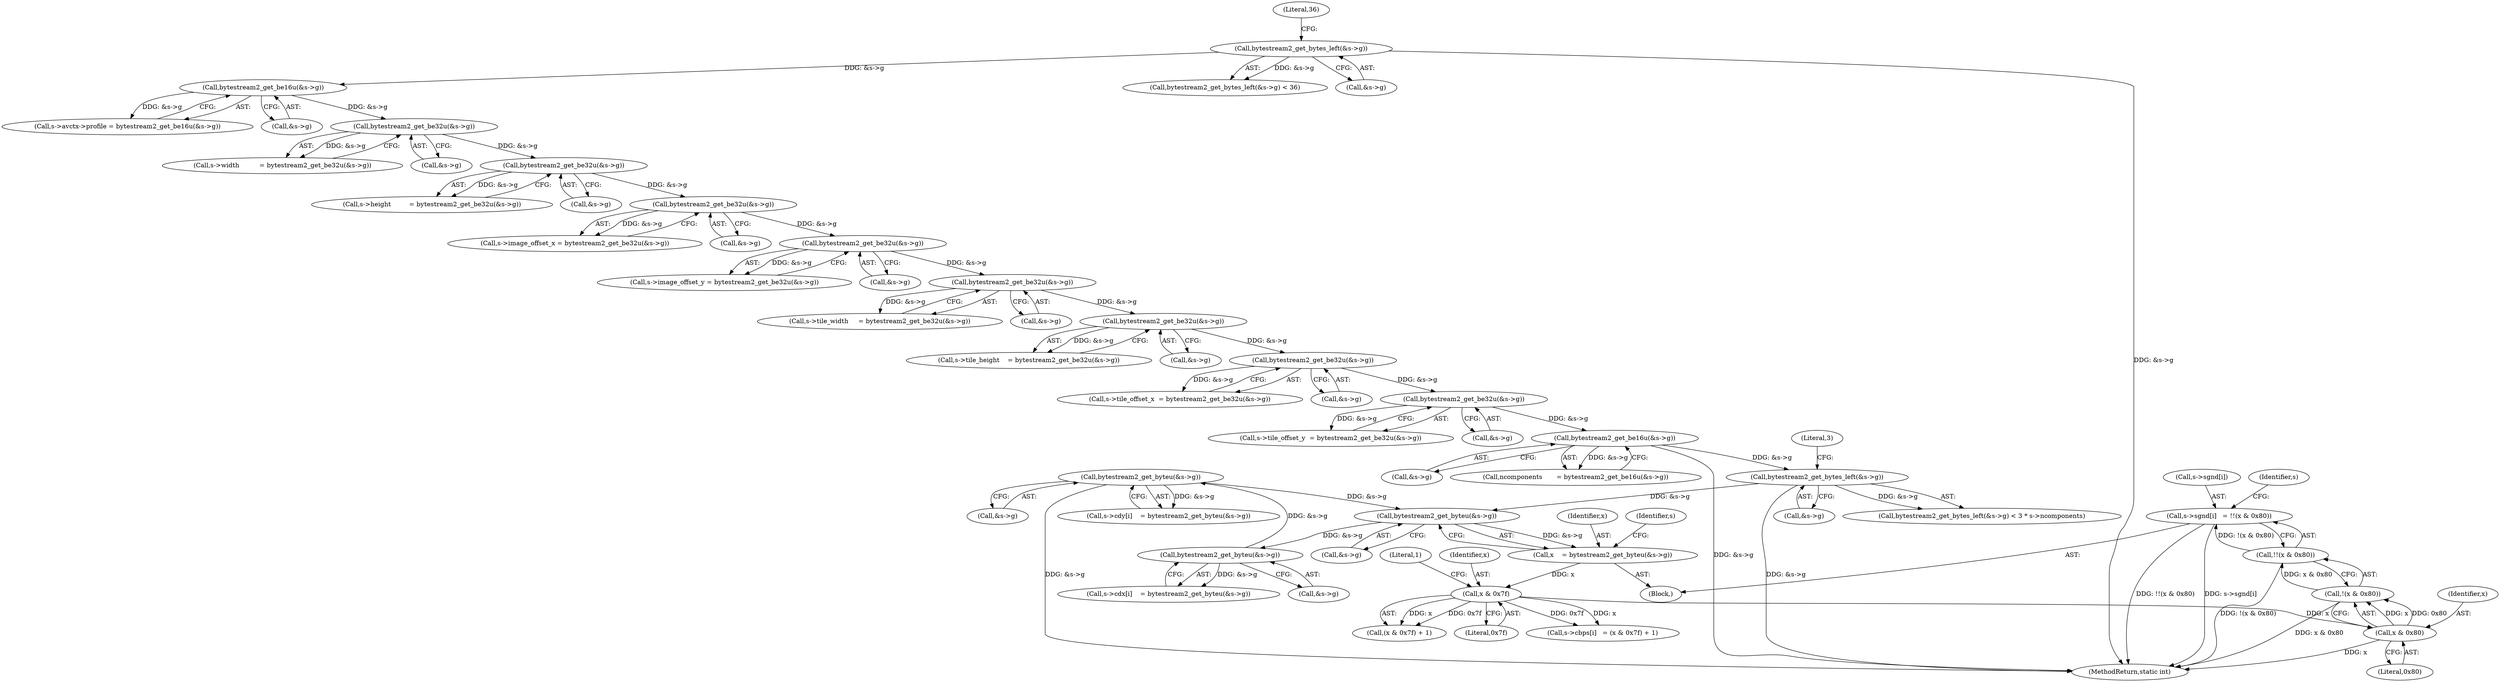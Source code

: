 digraph "0_FFmpeg_8bb11c3ca77b52e05a9ed1496a65f8a76e6e2d8f@array" {
"1000350" [label="(Call,s->sgnd[i]   = !!(x & 0x80))"];
"1000356" [label="(Call,!!(x & 0x80))"];
"1000357" [label="(Call,!(x & 0x80))"];
"1000358" [label="(Call,x & 0x80)"];
"1000333" [label="(Call,x & 0x7f)"];
"1000319" [label="(Call,x    = bytestream2_get_byteu(&s->g))"];
"1000321" [label="(Call,bytestream2_get_byteu(&s->g))"];
"1000378" [label="(Call,bytestream2_get_byteu(&s->g))"];
"1000367" [label="(Call,bytestream2_get_byteu(&s->g))"];
"1000294" [label="(Call,bytestream2_get_bytes_left(&s->g))"];
"1000224" [label="(Call,bytestream2_get_be16u(&s->g))"];
"1000217" [label="(Call,bytestream2_get_be32u(&s->g))"];
"1000208" [label="(Call,bytestream2_get_be32u(&s->g))"];
"1000199" [label="(Call,bytestream2_get_be32u(&s->g))"];
"1000190" [label="(Call,bytestream2_get_be32u(&s->g))"];
"1000181" [label="(Call,bytestream2_get_be32u(&s->g))"];
"1000172" [label="(Call,bytestream2_get_be32u(&s->g))"];
"1000163" [label="(Call,bytestream2_get_be32u(&s->g))"];
"1000154" [label="(Call,bytestream2_get_be32u(&s->g))"];
"1000145" [label="(Call,bytestream2_get_be16u(&s->g))"];
"1000131" [label="(Call,bytestream2_get_bytes_left(&s->g))"];
"1000182" [label="(Call,&s->g)"];
"1000139" [label="(Call,s->avctx->profile = bytestream2_get_be16u(&s->g))"];
"1000326" [label="(Call,s->cbps[i]   = (x & 0x7f) + 1)"];
"1000224" [label="(Call,bytestream2_get_be16u(&s->g))"];
"1000321" [label="(Call,bytestream2_get_byteu(&s->g))"];
"1000319" [label="(Call,x    = bytestream2_get_byteu(&s->g))"];
"1000186" [label="(Call,s->tile_width     = bytestream2_get_be32u(&s->g))"];
"1000334" [label="(Identifier,x)"];
"1000335" [label="(Literal,0x7f)"];
"1000191" [label="(Call,&s->g)"];
"1000294" [label="(Call,bytestream2_get_bytes_left(&s->g))"];
"1000367" [label="(Call,bytestream2_get_byteu(&s->g))"];
"1000177" [label="(Call,s->image_offset_y = bytestream2_get_be32u(&s->g))"];
"1000360" [label="(Literal,0x80)"];
"1000130" [label="(Call,bytestream2_get_bytes_left(&s->g) < 36)"];
"1000372" [label="(Call,s->cdy[i]    = bytestream2_get_byteu(&s->g))"];
"1000332" [label="(Call,(x & 0x7f) + 1)"];
"1000222" [label="(Call,ncomponents       = bytestream2_get_be16u(&s->g))"];
"1000155" [label="(Call,&s->g)"];
"1000225" [label="(Call,&s->g)"];
"1000295" [label="(Call,&s->g)"];
"1000213" [label="(Call,s->tile_offset_y  = bytestream2_get_be32u(&s->g))"];
"1000204" [label="(Call,s->tile_offset_x  = bytestream2_get_be32u(&s->g))"];
"1000173" [label="(Call,&s->g)"];
"1000190" [label="(Call,bytestream2_get_be32u(&s->g))"];
"1000359" [label="(Identifier,x)"];
"1000164" [label="(Call,&s->g)"];
"1000136" [label="(Literal,36)"];
"1000200" [label="(Call,&s->g)"];
"1000320" [label="(Identifier,x)"];
"1000145" [label="(Call,bytestream2_get_be16u(&s->g))"];
"1000146" [label="(Call,&s->g)"];
"1000300" [label="(Literal,3)"];
"1000217" [label="(Call,bytestream2_get_be32u(&s->g))"];
"1000131" [label="(Call,bytestream2_get_bytes_left(&s->g))"];
"1000159" [label="(Call,s->height         = bytestream2_get_be32u(&s->g))"];
"1000293" [label="(Call,bytestream2_get_bytes_left(&s->g) < 3 * s->ncomponents)"];
"1000168" [label="(Call,s->image_offset_x = bytestream2_get_be32u(&s->g))"];
"1000322" [label="(Call,&s->g)"];
"1000163" [label="(Call,bytestream2_get_be32u(&s->g))"];
"1000329" [label="(Identifier,s)"];
"1000350" [label="(Call,s->sgnd[i]   = !!(x & 0x80))"];
"1000195" [label="(Call,s->tile_height    = bytestream2_get_be32u(&s->g))"];
"1000154" [label="(Call,bytestream2_get_be32u(&s->g))"];
"1000358" [label="(Call,x & 0x80)"];
"1000368" [label="(Call,&s->g)"];
"1000132" [label="(Call,&s->g)"];
"1000357" [label="(Call,!(x & 0x80))"];
"1000333" [label="(Call,x & 0x7f)"];
"1000361" [label="(Call,s->cdx[i]    = bytestream2_get_byteu(&s->g))"];
"1000317" [label="(Block,)"];
"1000356" [label="(Call,!!(x & 0x80))"];
"1000336" [label="(Literal,1)"];
"1000218" [label="(Call,&s->g)"];
"1000209" [label="(Call,&s->g)"];
"1000172" [label="(Call,bytestream2_get_be32u(&s->g))"];
"1000208" [label="(Call,bytestream2_get_be32u(&s->g))"];
"1000379" [label="(Call,&s->g)"];
"1000199" [label="(Call,bytestream2_get_be32u(&s->g))"];
"1000378" [label="(Call,bytestream2_get_byteu(&s->g))"];
"1000150" [label="(Call,s->width          = bytestream2_get_be32u(&s->g))"];
"1000351" [label="(Call,s->sgnd[i])"];
"1000811" [label="(MethodReturn,static int)"];
"1000181" [label="(Call,bytestream2_get_be32u(&s->g))"];
"1000364" [label="(Identifier,s)"];
"1000350" -> "1000317"  [label="AST: "];
"1000350" -> "1000356"  [label="CFG: "];
"1000351" -> "1000350"  [label="AST: "];
"1000356" -> "1000350"  [label="AST: "];
"1000364" -> "1000350"  [label="CFG: "];
"1000350" -> "1000811"  [label="DDG: !!(x & 0x80)"];
"1000350" -> "1000811"  [label="DDG: s->sgnd[i]"];
"1000356" -> "1000350"  [label="DDG: !(x & 0x80)"];
"1000356" -> "1000357"  [label="CFG: "];
"1000357" -> "1000356"  [label="AST: "];
"1000356" -> "1000811"  [label="DDG: !(x & 0x80)"];
"1000357" -> "1000356"  [label="DDG: x & 0x80"];
"1000357" -> "1000358"  [label="CFG: "];
"1000358" -> "1000357"  [label="AST: "];
"1000357" -> "1000811"  [label="DDG: x & 0x80"];
"1000358" -> "1000357"  [label="DDG: x"];
"1000358" -> "1000357"  [label="DDG: 0x80"];
"1000358" -> "1000360"  [label="CFG: "];
"1000359" -> "1000358"  [label="AST: "];
"1000360" -> "1000358"  [label="AST: "];
"1000358" -> "1000811"  [label="DDG: x"];
"1000333" -> "1000358"  [label="DDG: x"];
"1000333" -> "1000332"  [label="AST: "];
"1000333" -> "1000335"  [label="CFG: "];
"1000334" -> "1000333"  [label="AST: "];
"1000335" -> "1000333"  [label="AST: "];
"1000336" -> "1000333"  [label="CFG: "];
"1000333" -> "1000326"  [label="DDG: x"];
"1000333" -> "1000326"  [label="DDG: 0x7f"];
"1000333" -> "1000332"  [label="DDG: x"];
"1000333" -> "1000332"  [label="DDG: 0x7f"];
"1000319" -> "1000333"  [label="DDG: x"];
"1000319" -> "1000317"  [label="AST: "];
"1000319" -> "1000321"  [label="CFG: "];
"1000320" -> "1000319"  [label="AST: "];
"1000321" -> "1000319"  [label="AST: "];
"1000329" -> "1000319"  [label="CFG: "];
"1000321" -> "1000319"  [label="DDG: &s->g"];
"1000321" -> "1000322"  [label="CFG: "];
"1000322" -> "1000321"  [label="AST: "];
"1000378" -> "1000321"  [label="DDG: &s->g"];
"1000294" -> "1000321"  [label="DDG: &s->g"];
"1000321" -> "1000367"  [label="DDG: &s->g"];
"1000378" -> "1000372"  [label="AST: "];
"1000378" -> "1000379"  [label="CFG: "];
"1000379" -> "1000378"  [label="AST: "];
"1000372" -> "1000378"  [label="CFG: "];
"1000378" -> "1000811"  [label="DDG: &s->g"];
"1000378" -> "1000372"  [label="DDG: &s->g"];
"1000367" -> "1000378"  [label="DDG: &s->g"];
"1000367" -> "1000361"  [label="AST: "];
"1000367" -> "1000368"  [label="CFG: "];
"1000368" -> "1000367"  [label="AST: "];
"1000361" -> "1000367"  [label="CFG: "];
"1000367" -> "1000361"  [label="DDG: &s->g"];
"1000294" -> "1000293"  [label="AST: "];
"1000294" -> "1000295"  [label="CFG: "];
"1000295" -> "1000294"  [label="AST: "];
"1000300" -> "1000294"  [label="CFG: "];
"1000294" -> "1000811"  [label="DDG: &s->g"];
"1000294" -> "1000293"  [label="DDG: &s->g"];
"1000224" -> "1000294"  [label="DDG: &s->g"];
"1000224" -> "1000222"  [label="AST: "];
"1000224" -> "1000225"  [label="CFG: "];
"1000225" -> "1000224"  [label="AST: "];
"1000222" -> "1000224"  [label="CFG: "];
"1000224" -> "1000811"  [label="DDG: &s->g"];
"1000224" -> "1000222"  [label="DDG: &s->g"];
"1000217" -> "1000224"  [label="DDG: &s->g"];
"1000217" -> "1000213"  [label="AST: "];
"1000217" -> "1000218"  [label="CFG: "];
"1000218" -> "1000217"  [label="AST: "];
"1000213" -> "1000217"  [label="CFG: "];
"1000217" -> "1000213"  [label="DDG: &s->g"];
"1000208" -> "1000217"  [label="DDG: &s->g"];
"1000208" -> "1000204"  [label="AST: "];
"1000208" -> "1000209"  [label="CFG: "];
"1000209" -> "1000208"  [label="AST: "];
"1000204" -> "1000208"  [label="CFG: "];
"1000208" -> "1000204"  [label="DDG: &s->g"];
"1000199" -> "1000208"  [label="DDG: &s->g"];
"1000199" -> "1000195"  [label="AST: "];
"1000199" -> "1000200"  [label="CFG: "];
"1000200" -> "1000199"  [label="AST: "];
"1000195" -> "1000199"  [label="CFG: "];
"1000199" -> "1000195"  [label="DDG: &s->g"];
"1000190" -> "1000199"  [label="DDG: &s->g"];
"1000190" -> "1000186"  [label="AST: "];
"1000190" -> "1000191"  [label="CFG: "];
"1000191" -> "1000190"  [label="AST: "];
"1000186" -> "1000190"  [label="CFG: "];
"1000190" -> "1000186"  [label="DDG: &s->g"];
"1000181" -> "1000190"  [label="DDG: &s->g"];
"1000181" -> "1000177"  [label="AST: "];
"1000181" -> "1000182"  [label="CFG: "];
"1000182" -> "1000181"  [label="AST: "];
"1000177" -> "1000181"  [label="CFG: "];
"1000181" -> "1000177"  [label="DDG: &s->g"];
"1000172" -> "1000181"  [label="DDG: &s->g"];
"1000172" -> "1000168"  [label="AST: "];
"1000172" -> "1000173"  [label="CFG: "];
"1000173" -> "1000172"  [label="AST: "];
"1000168" -> "1000172"  [label="CFG: "];
"1000172" -> "1000168"  [label="DDG: &s->g"];
"1000163" -> "1000172"  [label="DDG: &s->g"];
"1000163" -> "1000159"  [label="AST: "];
"1000163" -> "1000164"  [label="CFG: "];
"1000164" -> "1000163"  [label="AST: "];
"1000159" -> "1000163"  [label="CFG: "];
"1000163" -> "1000159"  [label="DDG: &s->g"];
"1000154" -> "1000163"  [label="DDG: &s->g"];
"1000154" -> "1000150"  [label="AST: "];
"1000154" -> "1000155"  [label="CFG: "];
"1000155" -> "1000154"  [label="AST: "];
"1000150" -> "1000154"  [label="CFG: "];
"1000154" -> "1000150"  [label="DDG: &s->g"];
"1000145" -> "1000154"  [label="DDG: &s->g"];
"1000145" -> "1000139"  [label="AST: "];
"1000145" -> "1000146"  [label="CFG: "];
"1000146" -> "1000145"  [label="AST: "];
"1000139" -> "1000145"  [label="CFG: "];
"1000145" -> "1000139"  [label="DDG: &s->g"];
"1000131" -> "1000145"  [label="DDG: &s->g"];
"1000131" -> "1000130"  [label="AST: "];
"1000131" -> "1000132"  [label="CFG: "];
"1000132" -> "1000131"  [label="AST: "];
"1000136" -> "1000131"  [label="CFG: "];
"1000131" -> "1000811"  [label="DDG: &s->g"];
"1000131" -> "1000130"  [label="DDG: &s->g"];
}
